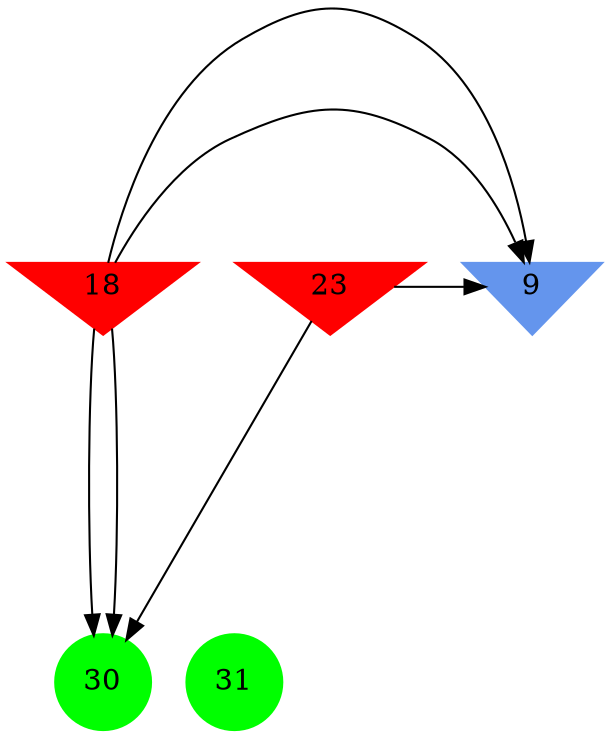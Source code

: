 digraph brain {
	ranksep=2.0;
	9 [shape=invtriangle,style=filled,color=cornflowerblue];
	18 [shape=invtriangle,style=filled,color=red];
	23 [shape=invtriangle,style=filled,color=red];
	30 [shape=circle,style=filled,color=green];
	31 [shape=circle,style=filled,color=green];
	23	->	9;
	23	->	30;
	18	->	9;
	18	->	30;
	18	->	9;
	18	->	30;
	{ rank=same; 9; 18; 23; }
	{ rank=same; }
	{ rank=same; 30; 31; }
}
